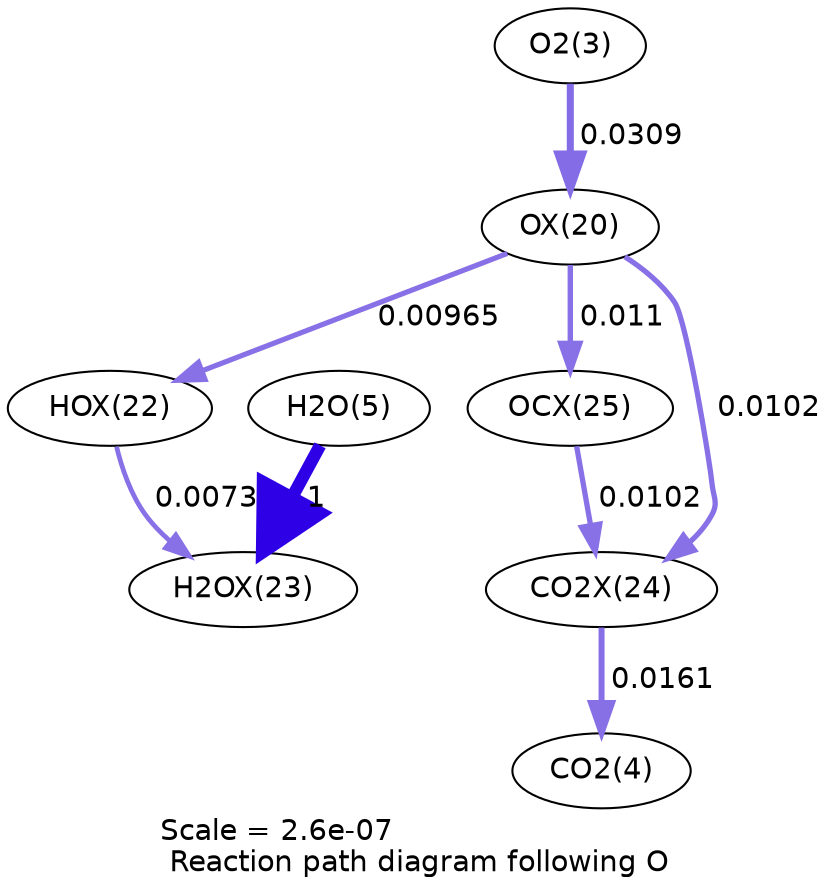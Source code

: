 digraph reaction_paths {
center=1;
s5 -> s23[fontname="Helvetica", penwidth=3.38, arrowsize=1.69, color="0.7, 0.531, 0.9"
, label=" 0.0309"];
s23 -> s25[fontname="Helvetica", penwidth=2.5, arrowsize=1.25, color="0.7, 0.51, 0.9"
, label=" 0.00965"];
s23 -> s28[fontname="Helvetica", penwidth=2.59, arrowsize=1.3, color="0.7, 0.511, 0.9"
, label=" 0.011"];
s23 -> s27[fontname="Helvetica", penwidth=2.54, arrowsize=1.27, color="0.7, 0.51, 0.9"
, label=" 0.0102"];
s25 -> s26[fontname="Helvetica", penwidth=2.29, arrowsize=1.14, color="0.7, 0.507, 0.9"
, label=" 0.00731"];
s7 -> s26[fontname="Helvetica", penwidth=6, arrowsize=3, color="0.7, 1.5, 0.9"
, label=" 1"];
s28 -> s27[fontname="Helvetica", penwidth=2.54, arrowsize=1.27, color="0.7, 0.51, 0.9"
, label=" 0.0102"];
s27 -> s6[fontname="Helvetica", penwidth=2.88, arrowsize=1.44, color="0.7, 0.516, 0.9"
, label=" 0.0161"];
s5 [ fontname="Helvetica", label="O2(3)"];
s6 [ fontname="Helvetica", label="CO2(4)"];
s7 [ fontname="Helvetica", label="H2O(5)"];
s23 [ fontname="Helvetica", label="OX(20)"];
s25 [ fontname="Helvetica", label="HOX(22)"];
s26 [ fontname="Helvetica", label="H2OX(23)"];
s27 [ fontname="Helvetica", label="CO2X(24)"];
s28 [ fontname="Helvetica", label="OCX(25)"];
 label = "Scale = 2.6e-07\l Reaction path diagram following O";
 fontname = "Helvetica";
}
